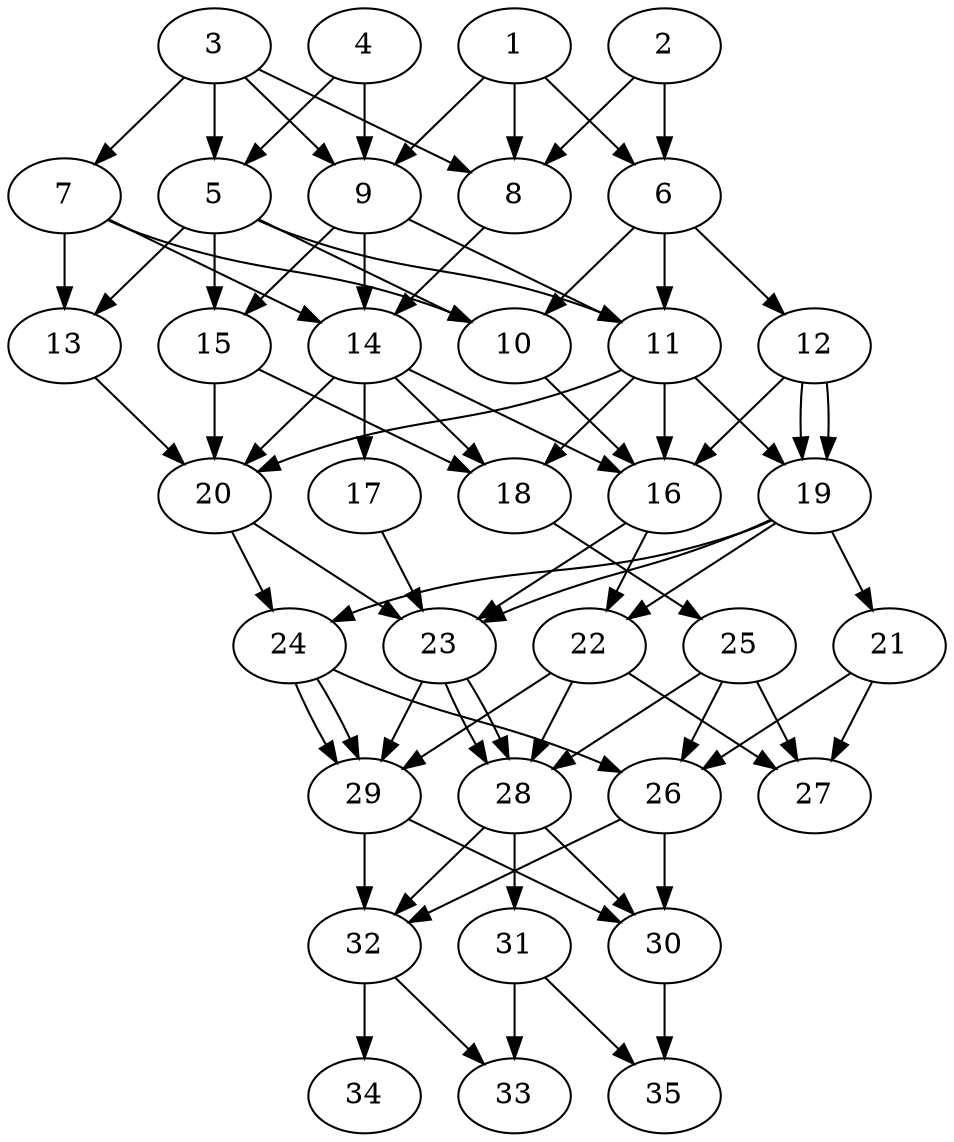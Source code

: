// DAG automatically generated by daggen at Thu Oct  3 14:05:37 2019
// ./daggen --dot -n 35 --ccr 0.5 --fat 0.5 --regular 0.7 --density 0.7 --mindata 5242880 --maxdata 52428800 
digraph G {
  1 [size="28004352", alpha="0.00", expect_size="14002176"] 
  1 -> 6 [size ="14002176"]
  1 -> 8 [size ="14002176"]
  1 -> 9 [size ="14002176"]
  2 [size="36945920", alpha="0.19", expect_size="18472960"] 
  2 -> 6 [size ="18472960"]
  2 -> 8 [size ="18472960"]
  3 [size="34117632", alpha="0.04", expect_size="17058816"] 
  3 -> 5 [size ="17058816"]
  3 -> 7 [size ="17058816"]
  3 -> 8 [size ="17058816"]
  3 -> 9 [size ="17058816"]
  4 [size="74131456", alpha="0.17", expect_size="37065728"] 
  4 -> 5 [size ="37065728"]
  4 -> 9 [size ="37065728"]
  5 [size="22345728", alpha="0.03", expect_size="11172864"] 
  5 -> 10 [size ="11172864"]
  5 -> 11 [size ="11172864"]
  5 -> 13 [size ="11172864"]
  5 -> 15 [size ="11172864"]
  6 [size="26550272", alpha="0.15", expect_size="13275136"] 
  6 -> 10 [size ="13275136"]
  6 -> 11 [size ="13275136"]
  6 -> 12 [size ="13275136"]
  7 [size="79955968", alpha="0.09", expect_size="39977984"] 
  7 -> 10 [size ="39977984"]
  7 -> 13 [size ="39977984"]
  7 -> 14 [size ="39977984"]
  8 [size="100034560", alpha="0.15", expect_size="50017280"] 
  8 -> 14 [size ="50017280"]
  9 [size="68233216", alpha="0.08", expect_size="34116608"] 
  9 -> 11 [size ="34116608"]
  9 -> 14 [size ="34116608"]
  9 -> 15 [size ="34116608"]
  10 [size="34371584", alpha="0.10", expect_size="17185792"] 
  10 -> 16 [size ="17185792"]
  11 [size="15560704", alpha="0.16", expect_size="7780352"] 
  11 -> 16 [size ="7780352"]
  11 -> 18 [size ="7780352"]
  11 -> 19 [size ="7780352"]
  11 -> 20 [size ="7780352"]
  12 [size="15898624", alpha="0.01", expect_size="7949312"] 
  12 -> 16 [size ="7949312"]
  12 -> 19 [size ="7949312"]
  12 -> 19 [size ="7949312"]
  13 [size="104177664", alpha="0.17", expect_size="52088832"] 
  13 -> 20 [size ="52088832"]
  14 [size="28532736", alpha="0.01", expect_size="14266368"] 
  14 -> 16 [size ="14266368"]
  14 -> 17 [size ="14266368"]
  14 -> 18 [size ="14266368"]
  14 -> 20 [size ="14266368"]
  15 [size="14325760", alpha="0.03", expect_size="7162880"] 
  15 -> 18 [size ="7162880"]
  15 -> 20 [size ="7162880"]
  16 [size="29112320", alpha="0.19", expect_size="14556160"] 
  16 -> 22 [size ="14556160"]
  16 -> 23 [size ="14556160"]
  17 [size="101146624", alpha="0.11", expect_size="50573312"] 
  17 -> 23 [size ="50573312"]
  18 [size="48582656", alpha="0.17", expect_size="24291328"] 
  18 -> 25 [size ="24291328"]
  19 [size="22822912", alpha="0.00", expect_size="11411456"] 
  19 -> 21 [size ="11411456"]
  19 -> 22 [size ="11411456"]
  19 -> 23 [size ="11411456"]
  19 -> 24 [size ="11411456"]
  20 [size="58677248", alpha="0.13", expect_size="29338624"] 
  20 -> 23 [size ="29338624"]
  20 -> 24 [size ="29338624"]
  21 [size="12752896", alpha="0.08", expect_size="6376448"] 
  21 -> 26 [size ="6376448"]
  21 -> 27 [size ="6376448"]
  22 [size="87740416", alpha="0.10", expect_size="43870208"] 
  22 -> 27 [size ="43870208"]
  22 -> 28 [size ="43870208"]
  22 -> 29 [size ="43870208"]
  23 [size="91674624", alpha="0.16", expect_size="45837312"] 
  23 -> 28 [size ="45837312"]
  23 -> 28 [size ="45837312"]
  23 -> 29 [size ="45837312"]
  24 [size="76132352", alpha="0.16", expect_size="38066176"] 
  24 -> 26 [size ="38066176"]
  24 -> 29 [size ="38066176"]
  24 -> 29 [size ="38066176"]
  25 [size="80525312", alpha="0.19", expect_size="40262656"] 
  25 -> 26 [size ="40262656"]
  25 -> 27 [size ="40262656"]
  25 -> 28 [size ="40262656"]
  26 [size="93575168", alpha="0.05", expect_size="46787584"] 
  26 -> 30 [size ="46787584"]
  26 -> 32 [size ="46787584"]
  27 [size="89131008", alpha="0.05", expect_size="44565504"] 
  28 [size="47828992", alpha="0.05", expect_size="23914496"] 
  28 -> 30 [size ="23914496"]
  28 -> 31 [size ="23914496"]
  28 -> 32 [size ="23914496"]
  29 [size="34758656", alpha="0.17", expect_size="17379328"] 
  29 -> 30 [size ="17379328"]
  29 -> 32 [size ="17379328"]
  30 [size="36640768", alpha="0.14", expect_size="18320384"] 
  30 -> 35 [size ="18320384"]
  31 [size="95813632", alpha="0.11", expect_size="47906816"] 
  31 -> 33 [size ="47906816"]
  31 -> 35 [size ="47906816"]
  32 [size="41052160", alpha="0.11", expect_size="20526080"] 
  32 -> 33 [size ="20526080"]
  32 -> 34 [size ="20526080"]
  33 [size="87562240", alpha="0.10", expect_size="43781120"] 
  34 [size="70234112", alpha="0.12", expect_size="35117056"] 
  35 [size="52711424", alpha="0.16", expect_size="26355712"] 
}

